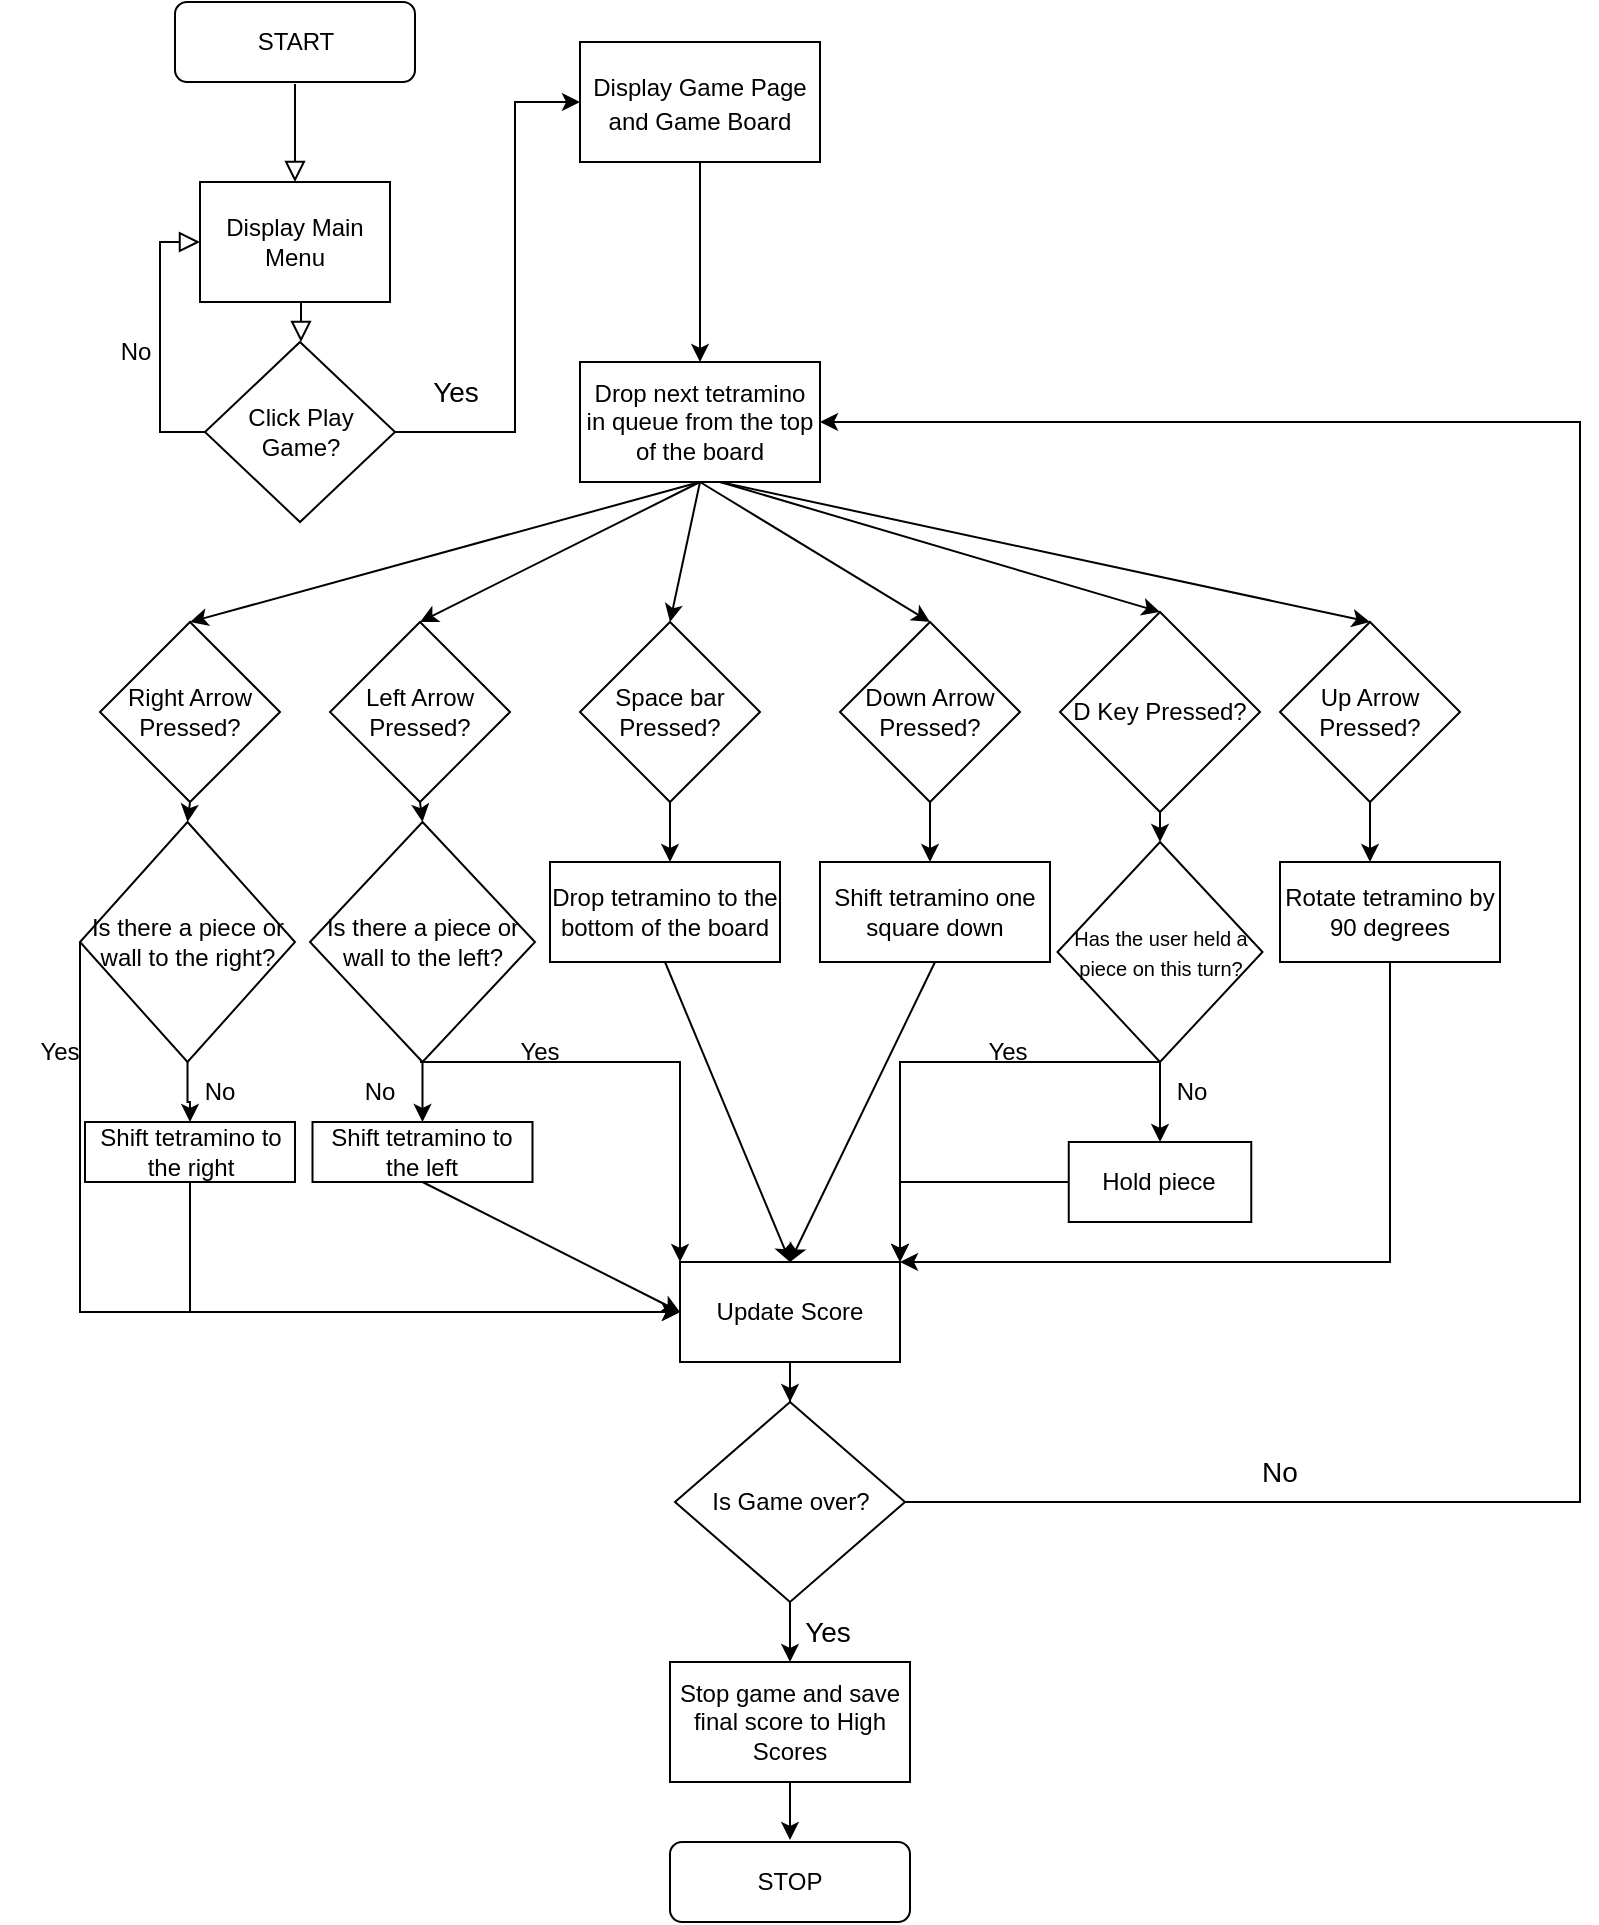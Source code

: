 <mxfile version="17.4.0" type="github">
  <diagram id="C5RBs43oDa-KdzZeNtuy" name="Page-1">
    <mxGraphModel dx="1843" dy="1023" grid="1" gridSize="10" guides="1" tooltips="1" connect="1" arrows="1" fold="1" page="1" pageScale="1" pageWidth="827" pageHeight="1169" math="0" shadow="0">
      <root>
        <mxCell id="WIyWlLk6GJQsqaUBKTNV-0" />
        <mxCell id="WIyWlLk6GJQsqaUBKTNV-1" parent="WIyWlLk6GJQsqaUBKTNV-0" />
        <mxCell id="WIyWlLk6GJQsqaUBKTNV-2" value="" style="rounded=0;html=1;jettySize=auto;orthogonalLoop=1;fontSize=11;endArrow=block;endFill=0;endSize=8;strokeWidth=1;shadow=0;labelBackgroundColor=none;edgeStyle=orthogonalEdgeStyle;" parent="WIyWlLk6GJQsqaUBKTNV-1" source="WIyWlLk6GJQsqaUBKTNV-3" edge="1">
          <mxGeometry relative="1" as="geometry">
            <mxPoint x="147.5" y="170" as="targetPoint" />
          </mxGeometry>
        </mxCell>
        <mxCell id="WIyWlLk6GJQsqaUBKTNV-3" value="START" style="rounded=1;whiteSpace=wrap;html=1;fontSize=12;glass=0;strokeWidth=1;shadow=0;perimeterSpacing=1;labelBackgroundColor=none;" parent="WIyWlLk6GJQsqaUBKTNV-1" vertex="1">
          <mxGeometry x="87.5" y="80" width="120" height="40" as="geometry" />
        </mxCell>
        <mxCell id="WIyWlLk6GJQsqaUBKTNV-7" value="Display Main Menu" style="rounded=0;whiteSpace=wrap;html=1;fontSize=12;glass=0;strokeWidth=1;shadow=0;" parent="WIyWlLk6GJQsqaUBKTNV-1" vertex="1">
          <mxGeometry x="100" y="170" width="95" height="60" as="geometry" />
        </mxCell>
        <mxCell id="W9i5GesQ2tfGDDkS3lG0-0" value="&lt;font style=&quot;font-size: 12px&quot;&gt;Click Play Game?&lt;/font&gt;" style="rhombus;whiteSpace=wrap;html=1;rounded=0;labelBackgroundColor=none;" parent="WIyWlLk6GJQsqaUBKTNV-1" vertex="1">
          <mxGeometry x="102.5" y="250" width="95" height="90" as="geometry" />
        </mxCell>
        <mxCell id="W9i5GesQ2tfGDDkS3lG0-1" value="" style="rounded=0;html=1;jettySize=auto;orthogonalLoop=1;fontSize=11;endArrow=block;endFill=0;endSize=8;strokeWidth=1;shadow=0;labelBackgroundColor=none;edgeStyle=orthogonalEdgeStyle;entryX=0.5;entryY=0;entryDx=0;entryDy=0;" parent="WIyWlLk6GJQsqaUBKTNV-1" target="W9i5GesQ2tfGDDkS3lG0-0" edge="1">
          <mxGeometry relative="1" as="geometry">
            <mxPoint x="147.5" y="230" as="sourcePoint" />
            <mxPoint x="157.5" y="180" as="targetPoint" />
            <Array as="points">
              <mxPoint x="150.5" y="230" />
              <mxPoint x="150.5" y="250" />
              <mxPoint x="150.5" y="250" />
            </Array>
          </mxGeometry>
        </mxCell>
        <mxCell id="W9i5GesQ2tfGDDkS3lG0-2" value="" style="rounded=0;html=1;jettySize=auto;orthogonalLoop=1;fontSize=11;endArrow=block;endFill=0;endSize=8;strokeWidth=1;shadow=0;labelBackgroundColor=none;edgeStyle=orthogonalEdgeStyle;entryX=0;entryY=0.5;entryDx=0;entryDy=0;exitX=0;exitY=0.5;exitDx=0;exitDy=0;" parent="WIyWlLk6GJQsqaUBKTNV-1" source="W9i5GesQ2tfGDDkS3lG0-0" target="WIyWlLk6GJQsqaUBKTNV-7" edge="1">
          <mxGeometry relative="1" as="geometry">
            <mxPoint x="167.5" y="141" as="sourcePoint" />
            <mxPoint x="167.5" y="190" as="targetPoint" />
          </mxGeometry>
        </mxCell>
        <mxCell id="W9i5GesQ2tfGDDkS3lG0-4" value="No" style="text;html=1;strokeColor=none;fillColor=none;align=center;verticalAlign=middle;whiteSpace=wrap;rounded=0;labelBackgroundColor=none;" parent="WIyWlLk6GJQsqaUBKTNV-1" vertex="1">
          <mxGeometry x="37.5" y="240" width="60" height="30" as="geometry" />
        </mxCell>
        <mxCell id="qoW1I6F26mte4N36F8aH-4" value="Drop next tetramino in queue from the top of the board" style="rounded=0;whiteSpace=wrap;html=1;labelBackgroundColor=none;" parent="WIyWlLk6GJQsqaUBKTNV-1" vertex="1">
          <mxGeometry x="290" y="260" width="120" height="60" as="geometry" />
        </mxCell>
        <mxCell id="g5UicYCo-fZH8GxGPrzt-4" value="" style="endArrow=classic;html=1;rounded=0;exitX=0.5;exitY=1;exitDx=0;exitDy=0;entryX=0.5;entryY=0;entryDx=0;entryDy=0;" edge="1" parent="WIyWlLk6GJQsqaUBKTNV-1" source="qoW1I6F26mte4N36F8aH-4" target="g5UicYCo-fZH8GxGPrzt-11">
          <mxGeometry width="50" height="50" relative="1" as="geometry">
            <mxPoint x="390" y="370" as="sourcePoint" />
            <mxPoint x="115" y="370" as="targetPoint" />
          </mxGeometry>
        </mxCell>
        <mxCell id="g5UicYCo-fZH8GxGPrzt-5" value="" style="endArrow=classic;html=1;rounded=0;exitX=0.5;exitY=1;exitDx=0;exitDy=0;entryX=0.5;entryY=0;entryDx=0;entryDy=0;" edge="1" parent="WIyWlLk6GJQsqaUBKTNV-1" source="qoW1I6F26mte4N36F8aH-4" target="g5UicYCo-fZH8GxGPrzt-12">
          <mxGeometry width="50" height="50" relative="1" as="geometry">
            <mxPoint x="370" y="330" as="sourcePoint" />
            <mxPoint x="230" y="370" as="targetPoint" />
          </mxGeometry>
        </mxCell>
        <mxCell id="g5UicYCo-fZH8GxGPrzt-6" value="" style="endArrow=classic;html=1;rounded=0;exitX=0.5;exitY=1;exitDx=0;exitDy=0;entryX=0.5;entryY=0;entryDx=0;entryDy=0;" edge="1" parent="WIyWlLk6GJQsqaUBKTNV-1" source="qoW1I6F26mte4N36F8aH-4" target="g5UicYCo-fZH8GxGPrzt-13">
          <mxGeometry width="50" height="50" relative="1" as="geometry">
            <mxPoint x="370" y="330" as="sourcePoint" />
            <mxPoint x="330" y="390" as="targetPoint" />
          </mxGeometry>
        </mxCell>
        <mxCell id="g5UicYCo-fZH8GxGPrzt-7" value="" style="endArrow=classic;html=1;rounded=0;exitX=0.5;exitY=1;exitDx=0;exitDy=0;entryX=0.5;entryY=0;entryDx=0;entryDy=0;" edge="1" parent="WIyWlLk6GJQsqaUBKTNV-1" source="qoW1I6F26mte4N36F8aH-4" target="g5UicYCo-fZH8GxGPrzt-14">
          <mxGeometry width="50" height="50" relative="1" as="geometry">
            <mxPoint x="370" y="330" as="sourcePoint" />
            <mxPoint x="440" y="390" as="targetPoint" />
          </mxGeometry>
        </mxCell>
        <mxCell id="g5UicYCo-fZH8GxGPrzt-8" value="" style="endArrow=classic;html=1;rounded=0;entryX=0.5;entryY=0;entryDx=0;entryDy=0;" edge="1" parent="WIyWlLk6GJQsqaUBKTNV-1" target="g5UicYCo-fZH8GxGPrzt-16">
          <mxGeometry width="50" height="50" relative="1" as="geometry">
            <mxPoint x="360" y="320" as="sourcePoint" />
            <mxPoint x="680" y="360" as="targetPoint" />
          </mxGeometry>
        </mxCell>
        <mxCell id="g5UicYCo-fZH8GxGPrzt-9" value="" style="endArrow=classic;html=1;rounded=0;entryX=0.5;entryY=0;entryDx=0;entryDy=0;" edge="1" parent="WIyWlLk6GJQsqaUBKTNV-1" target="g5UicYCo-fZH8GxGPrzt-15">
          <mxGeometry width="50" height="50" relative="1" as="geometry">
            <mxPoint x="360" y="320" as="sourcePoint" />
            <mxPoint x="550" y="380" as="targetPoint" />
          </mxGeometry>
        </mxCell>
        <mxCell id="g5UicYCo-fZH8GxGPrzt-11" value="Right Arrow Pressed?" style="rhombus;whiteSpace=wrap;html=1;" vertex="1" parent="WIyWlLk6GJQsqaUBKTNV-1">
          <mxGeometry x="50" y="390" width="90" height="90" as="geometry" />
        </mxCell>
        <mxCell id="g5UicYCo-fZH8GxGPrzt-12" value="Left Arrow Pressed?" style="rhombus;whiteSpace=wrap;html=1;" vertex="1" parent="WIyWlLk6GJQsqaUBKTNV-1">
          <mxGeometry x="165" y="390" width="90" height="90" as="geometry" />
        </mxCell>
        <mxCell id="g5UicYCo-fZH8GxGPrzt-13" value="Space bar Pressed?" style="rhombus;whiteSpace=wrap;html=1;" vertex="1" parent="WIyWlLk6GJQsqaUBKTNV-1">
          <mxGeometry x="290" y="390" width="90" height="90" as="geometry" />
        </mxCell>
        <mxCell id="g5UicYCo-fZH8GxGPrzt-14" value="Down Arrow Pressed?" style="rhombus;whiteSpace=wrap;html=1;" vertex="1" parent="WIyWlLk6GJQsqaUBKTNV-1">
          <mxGeometry x="420" y="390" width="90" height="90" as="geometry" />
        </mxCell>
        <mxCell id="g5UicYCo-fZH8GxGPrzt-15" value="D Key Pressed?" style="rhombus;whiteSpace=wrap;html=1;" vertex="1" parent="WIyWlLk6GJQsqaUBKTNV-1">
          <mxGeometry x="530" y="385" width="100" height="100" as="geometry" />
        </mxCell>
        <mxCell id="g5UicYCo-fZH8GxGPrzt-16" value="Up Arrow Pressed?" style="rhombus;whiteSpace=wrap;html=1;" vertex="1" parent="WIyWlLk6GJQsqaUBKTNV-1">
          <mxGeometry x="640" y="390" width="90" height="90" as="geometry" />
        </mxCell>
        <mxCell id="g5UicYCo-fZH8GxGPrzt-19" value="" style="endArrow=classic;html=1;rounded=0;exitX=0.5;exitY=1;exitDx=0;exitDy=0;entryX=0.5;entryY=0;entryDx=0;entryDy=0;" edge="1" parent="WIyWlLk6GJQsqaUBKTNV-1" source="g5UicYCo-fZH8GxGPrzt-11" target="g5UicYCo-fZH8GxGPrzt-29">
          <mxGeometry width="50" height="50" relative="1" as="geometry">
            <mxPoint x="390" y="610" as="sourcePoint" />
            <mxPoint x="115" y="510" as="targetPoint" />
          </mxGeometry>
        </mxCell>
        <mxCell id="g5UicYCo-fZH8GxGPrzt-21" value="" style="endArrow=classic;html=1;rounded=0;exitX=0.5;exitY=1;exitDx=0;exitDy=0;entryX=0.5;entryY=0;entryDx=0;entryDy=0;" edge="1" parent="WIyWlLk6GJQsqaUBKTNV-1" source="g5UicYCo-fZH8GxGPrzt-12" target="g5UicYCo-fZH8GxGPrzt-30">
          <mxGeometry width="50" height="50" relative="1" as="geometry">
            <mxPoint x="125" y="490" as="sourcePoint" />
            <mxPoint x="218" y="510" as="targetPoint" />
          </mxGeometry>
        </mxCell>
        <mxCell id="g5UicYCo-fZH8GxGPrzt-22" value="" style="endArrow=classic;html=1;rounded=0;exitX=0.5;exitY=1;exitDx=0;exitDy=0;" edge="1" parent="WIyWlLk6GJQsqaUBKTNV-1" source="g5UicYCo-fZH8GxGPrzt-13">
          <mxGeometry width="50" height="50" relative="1" as="geometry">
            <mxPoint x="135" y="500" as="sourcePoint" />
            <mxPoint x="335" y="510" as="targetPoint" />
          </mxGeometry>
        </mxCell>
        <mxCell id="g5UicYCo-fZH8GxGPrzt-23" value="" style="endArrow=classic;html=1;rounded=0;exitX=0.5;exitY=1;exitDx=0;exitDy=0;" edge="1" parent="WIyWlLk6GJQsqaUBKTNV-1" source="g5UicYCo-fZH8GxGPrzt-14">
          <mxGeometry width="50" height="50" relative="1" as="geometry">
            <mxPoint x="145" y="510" as="sourcePoint" />
            <mxPoint x="465" y="510" as="targetPoint" />
          </mxGeometry>
        </mxCell>
        <mxCell id="g5UicYCo-fZH8GxGPrzt-24" value="" style="endArrow=classic;html=1;rounded=0;exitX=0.5;exitY=1;exitDx=0;exitDy=0;entryX=0.5;entryY=0;entryDx=0;entryDy=0;" edge="1" parent="WIyWlLk6GJQsqaUBKTNV-1" source="g5UicYCo-fZH8GxGPrzt-15" target="g5UicYCo-fZH8GxGPrzt-31">
          <mxGeometry width="50" height="50" relative="1" as="geometry">
            <mxPoint x="155" y="520" as="sourcePoint" />
            <mxPoint x="580" y="520" as="targetPoint" />
          </mxGeometry>
        </mxCell>
        <mxCell id="g5UicYCo-fZH8GxGPrzt-25" value="" style="endArrow=classic;html=1;rounded=0;exitX=0.5;exitY=1;exitDx=0;exitDy=0;" edge="1" parent="WIyWlLk6GJQsqaUBKTNV-1" source="g5UicYCo-fZH8GxGPrzt-16">
          <mxGeometry width="50" height="50" relative="1" as="geometry">
            <mxPoint x="165" y="530" as="sourcePoint" />
            <mxPoint x="685" y="510" as="targetPoint" />
          </mxGeometry>
        </mxCell>
        <mxCell id="g5UicYCo-fZH8GxGPrzt-26" value="Drop tetramino to the bottom of the board" style="rounded=0;whiteSpace=wrap;html=1;" vertex="1" parent="WIyWlLk6GJQsqaUBKTNV-1">
          <mxGeometry x="275" y="510" width="115" height="50" as="geometry" />
        </mxCell>
        <mxCell id="g5UicYCo-fZH8GxGPrzt-27" value="Shift tetramino one square down" style="rounded=0;whiteSpace=wrap;html=1;" vertex="1" parent="WIyWlLk6GJQsqaUBKTNV-1">
          <mxGeometry x="410" y="510" width="115" height="50" as="geometry" />
        </mxCell>
        <mxCell id="g5UicYCo-fZH8GxGPrzt-28" value="Rotate tetramino by 90 degrees" style="rounded=0;whiteSpace=wrap;html=1;" vertex="1" parent="WIyWlLk6GJQsqaUBKTNV-1">
          <mxGeometry x="640" y="510" width="110" height="50" as="geometry" />
        </mxCell>
        <mxCell id="g5UicYCo-fZH8GxGPrzt-43" value="" style="edgeStyle=orthogonalEdgeStyle;rounded=0;orthogonalLoop=1;jettySize=auto;html=1;fontSize=12;" edge="1" parent="WIyWlLk6GJQsqaUBKTNV-1" source="g5UicYCo-fZH8GxGPrzt-29" target="g5UicYCo-fZH8GxGPrzt-42">
          <mxGeometry relative="1" as="geometry" />
        </mxCell>
        <mxCell id="g5UicYCo-fZH8GxGPrzt-29" value="Is there a piece or wall to the right?" style="rhombus;whiteSpace=wrap;html=1;" vertex="1" parent="WIyWlLk6GJQsqaUBKTNV-1">
          <mxGeometry x="40" y="490" width="107.5" height="120" as="geometry" />
        </mxCell>
        <mxCell id="g5UicYCo-fZH8GxGPrzt-30" value="Is there a piece or wall to the left?" style="rhombus;whiteSpace=wrap;html=1;" vertex="1" parent="WIyWlLk6GJQsqaUBKTNV-1">
          <mxGeometry x="155" y="490" width="112.5" height="120" as="geometry" />
        </mxCell>
        <mxCell id="g5UicYCo-fZH8GxGPrzt-31" value="&lt;font style=&quot;font-size: 10px&quot;&gt;Has the user held a piece on this turn?&lt;/font&gt;" style="rhombus;whiteSpace=wrap;html=1;" vertex="1" parent="WIyWlLk6GJQsqaUBKTNV-1">
          <mxGeometry x="528.75" y="500" width="102.5" height="110" as="geometry" />
        </mxCell>
        <mxCell id="g5UicYCo-fZH8GxGPrzt-35" value="" style="edgeStyle=orthogonalEdgeStyle;rounded=0;orthogonalLoop=1;jettySize=auto;html=1;fontSize=12;" edge="1" parent="WIyWlLk6GJQsqaUBKTNV-1" source="g5UicYCo-fZH8GxGPrzt-33" target="g5UicYCo-fZH8GxGPrzt-34">
          <mxGeometry relative="1" as="geometry" />
        </mxCell>
        <mxCell id="g5UicYCo-fZH8GxGPrzt-33" value="&lt;font style=&quot;font-size: 12px&quot;&gt;Update Score&lt;/font&gt;" style="rounded=0;whiteSpace=wrap;html=1;fontSize=10;" vertex="1" parent="WIyWlLk6GJQsqaUBKTNV-1">
          <mxGeometry x="340" y="710" width="110" height="50" as="geometry" />
        </mxCell>
        <mxCell id="g5UicYCo-fZH8GxGPrzt-34" value="&lt;font style=&quot;font-size: 12px&quot;&gt;Is Game over?&lt;/font&gt;" style="rhombus;whiteSpace=wrap;html=1;fontSize=10;rounded=0;" vertex="1" parent="WIyWlLk6GJQsqaUBKTNV-1">
          <mxGeometry x="337.5" y="780" width="115" height="100" as="geometry" />
        </mxCell>
        <mxCell id="g5UicYCo-fZH8GxGPrzt-36" value="" style="endArrow=classic;html=1;rounded=0;fontSize=12;exitX=0.5;exitY=1;exitDx=0;exitDy=0;entryX=0.5;entryY=0;entryDx=0;entryDy=0;" edge="1" parent="WIyWlLk6GJQsqaUBKTNV-1" source="g5UicYCo-fZH8GxGPrzt-26" target="g5UicYCo-fZH8GxGPrzt-33">
          <mxGeometry width="50" height="50" relative="1" as="geometry">
            <mxPoint x="390" y="480" as="sourcePoint" />
            <mxPoint x="440" y="430" as="targetPoint" />
          </mxGeometry>
        </mxCell>
        <mxCell id="g5UicYCo-fZH8GxGPrzt-37" value="" style="endArrow=classic;html=1;rounded=0;fontSize=12;exitX=0.5;exitY=1;exitDx=0;exitDy=0;entryX=0.5;entryY=0;entryDx=0;entryDy=0;" edge="1" parent="WIyWlLk6GJQsqaUBKTNV-1" source="g5UicYCo-fZH8GxGPrzt-27" target="g5UicYCo-fZH8GxGPrzt-33">
          <mxGeometry width="50" height="50" relative="1" as="geometry">
            <mxPoint x="342.5" y="570" as="sourcePoint" />
            <mxPoint x="405" y="720" as="targetPoint" />
          </mxGeometry>
        </mxCell>
        <mxCell id="g5UicYCo-fZH8GxGPrzt-38" value="" style="endArrow=classic;html=1;rounded=0;fontSize=12;exitX=0.5;exitY=1;exitDx=0;exitDy=0;entryX=1;entryY=0;entryDx=0;entryDy=0;" edge="1" parent="WIyWlLk6GJQsqaUBKTNV-1" source="g5UicYCo-fZH8GxGPrzt-28" target="g5UicYCo-fZH8GxGPrzt-33">
          <mxGeometry width="50" height="50" relative="1" as="geometry">
            <mxPoint x="390" y="480" as="sourcePoint" />
            <mxPoint x="440" y="430" as="targetPoint" />
            <Array as="points">
              <mxPoint x="695" y="710" />
              <mxPoint x="560" y="710" />
            </Array>
          </mxGeometry>
        </mxCell>
        <mxCell id="g5UicYCo-fZH8GxGPrzt-39" value="" style="endArrow=classic;html=1;rounded=0;fontSize=12;exitX=0;exitY=0.5;exitDx=0;exitDy=0;entryX=0;entryY=0.5;entryDx=0;entryDy=0;" edge="1" parent="WIyWlLk6GJQsqaUBKTNV-1" source="g5UicYCo-fZH8GxGPrzt-29" target="g5UicYCo-fZH8GxGPrzt-33">
          <mxGeometry width="50" height="50" relative="1" as="geometry">
            <mxPoint x="390" y="540" as="sourcePoint" />
            <mxPoint x="440" y="490" as="targetPoint" />
            <Array as="points">
              <mxPoint x="40" y="735" />
            </Array>
          </mxGeometry>
        </mxCell>
        <mxCell id="g5UicYCo-fZH8GxGPrzt-41" value="Yes" style="text;html=1;strokeColor=none;fillColor=none;align=center;verticalAlign=middle;whiteSpace=wrap;rounded=0;fontSize=12;" vertex="1" parent="WIyWlLk6GJQsqaUBKTNV-1">
          <mxGeometry y="590" width="60" height="30" as="geometry" />
        </mxCell>
        <mxCell id="g5UicYCo-fZH8GxGPrzt-42" value="Shift tetramino to the right" style="whiteSpace=wrap;html=1;" vertex="1" parent="WIyWlLk6GJQsqaUBKTNV-1">
          <mxGeometry x="42.5" y="640" width="105" height="30" as="geometry" />
        </mxCell>
        <mxCell id="g5UicYCo-fZH8GxGPrzt-44" value="No" style="text;html=1;strokeColor=none;fillColor=none;align=center;verticalAlign=middle;whiteSpace=wrap;rounded=0;fontSize=12;" vertex="1" parent="WIyWlLk6GJQsqaUBKTNV-1">
          <mxGeometry x="80" y="610" width="60" height="30" as="geometry" />
        </mxCell>
        <mxCell id="g5UicYCo-fZH8GxGPrzt-45" value="" style="endArrow=classic;html=1;rounded=0;fontSize=12;exitX=0.5;exitY=1;exitDx=0;exitDy=0;entryX=0;entryY=0.5;entryDx=0;entryDy=0;" edge="1" parent="WIyWlLk6GJQsqaUBKTNV-1" source="g5UicYCo-fZH8GxGPrzt-42" target="g5UicYCo-fZH8GxGPrzt-33">
          <mxGeometry width="50" height="50" relative="1" as="geometry">
            <mxPoint x="390" y="530" as="sourcePoint" />
            <mxPoint x="440" y="480" as="targetPoint" />
            <Array as="points">
              <mxPoint x="95" y="735" />
            </Array>
          </mxGeometry>
        </mxCell>
        <mxCell id="g5UicYCo-fZH8GxGPrzt-47" value="" style="endArrow=classic;html=1;rounded=0;fontSize=12;exitX=0.5;exitY=1;exitDx=0;exitDy=0;" edge="1" parent="WIyWlLk6GJQsqaUBKTNV-1" source="g5UicYCo-fZH8GxGPrzt-30">
          <mxGeometry width="50" height="50" relative="1" as="geometry">
            <mxPoint x="390" y="520" as="sourcePoint" />
            <mxPoint x="211.25" y="610" as="targetPoint" />
          </mxGeometry>
        </mxCell>
        <mxCell id="g5UicYCo-fZH8GxGPrzt-49" value="Shift tetramino to the left" style="rounded=0;whiteSpace=wrap;html=1;fontSize=12;" vertex="1" parent="WIyWlLk6GJQsqaUBKTNV-1">
          <mxGeometry x="156.25" y="640" width="110" height="30" as="geometry" />
        </mxCell>
        <mxCell id="g5UicYCo-fZH8GxGPrzt-50" value="" style="endArrow=classic;html=1;rounded=0;fontSize=12;exitX=0.5;exitY=1;exitDx=0;exitDy=0;entryX=0.5;entryY=0;entryDx=0;entryDy=0;" edge="1" parent="WIyWlLk6GJQsqaUBKTNV-1" source="g5UicYCo-fZH8GxGPrzt-30" target="g5UicYCo-fZH8GxGPrzt-49">
          <mxGeometry width="50" height="50" relative="1" as="geometry">
            <mxPoint x="390" y="550" as="sourcePoint" />
            <mxPoint x="440" y="500" as="targetPoint" />
          </mxGeometry>
        </mxCell>
        <mxCell id="g5UicYCo-fZH8GxGPrzt-51" value="No" style="text;html=1;strokeColor=none;fillColor=none;align=center;verticalAlign=middle;whiteSpace=wrap;rounded=0;fontSize=12;" vertex="1" parent="WIyWlLk6GJQsqaUBKTNV-1">
          <mxGeometry x="160" y="610" width="60" height="30" as="geometry" />
        </mxCell>
        <mxCell id="g5UicYCo-fZH8GxGPrzt-52" value="" style="endArrow=classic;html=1;rounded=0;fontSize=12;exitX=0.5;exitY=1;exitDx=0;exitDy=0;entryX=0;entryY=0.5;entryDx=0;entryDy=0;" edge="1" parent="WIyWlLk6GJQsqaUBKTNV-1" source="g5UicYCo-fZH8GxGPrzt-49" target="g5UicYCo-fZH8GxGPrzt-33">
          <mxGeometry width="50" height="50" relative="1" as="geometry">
            <mxPoint x="390" y="550" as="sourcePoint" />
            <mxPoint x="440" y="500" as="targetPoint" />
          </mxGeometry>
        </mxCell>
        <mxCell id="g5UicYCo-fZH8GxGPrzt-53" value="" style="endArrow=classic;html=1;rounded=0;fontSize=12;entryX=0;entryY=0;entryDx=0;entryDy=0;" edge="1" parent="WIyWlLk6GJQsqaUBKTNV-1" target="g5UicYCo-fZH8GxGPrzt-33">
          <mxGeometry width="50" height="50" relative="1" as="geometry">
            <mxPoint x="210" y="610" as="sourcePoint" />
            <mxPoint x="440" y="460" as="targetPoint" />
            <Array as="points">
              <mxPoint x="340" y="610" />
            </Array>
          </mxGeometry>
        </mxCell>
        <mxCell id="g5UicYCo-fZH8GxGPrzt-54" value="Yes" style="text;html=1;strokeColor=none;fillColor=none;align=center;verticalAlign=middle;whiteSpace=wrap;rounded=0;fontSize=12;" vertex="1" parent="WIyWlLk6GJQsqaUBKTNV-1">
          <mxGeometry x="240" y="590" width="60" height="30" as="geometry" />
        </mxCell>
        <mxCell id="g5UicYCo-fZH8GxGPrzt-55" value="Hold piece" style="rounded=0;whiteSpace=wrap;html=1;fontSize=12;" vertex="1" parent="WIyWlLk6GJQsqaUBKTNV-1">
          <mxGeometry x="534.38" y="650" width="91.25" height="40" as="geometry" />
        </mxCell>
        <mxCell id="g5UicYCo-fZH8GxGPrzt-56" value="" style="endArrow=classic;html=1;rounded=0;fontSize=12;exitX=0.5;exitY=1;exitDx=0;exitDy=0;entryX=0.5;entryY=0;entryDx=0;entryDy=0;" edge="1" parent="WIyWlLk6GJQsqaUBKTNV-1" source="g5UicYCo-fZH8GxGPrzt-31" target="g5UicYCo-fZH8GxGPrzt-55">
          <mxGeometry width="50" height="50" relative="1" as="geometry">
            <mxPoint x="390" y="620" as="sourcePoint" />
            <mxPoint x="440" y="570" as="targetPoint" />
          </mxGeometry>
        </mxCell>
        <mxCell id="g5UicYCo-fZH8GxGPrzt-57" value="" style="endArrow=classic;html=1;rounded=0;fontSize=12;exitX=0.5;exitY=1;exitDx=0;exitDy=0;entryX=1;entryY=0;entryDx=0;entryDy=0;" edge="1" parent="WIyWlLk6GJQsqaUBKTNV-1" source="g5UicYCo-fZH8GxGPrzt-31" target="g5UicYCo-fZH8GxGPrzt-33">
          <mxGeometry width="50" height="50" relative="1" as="geometry">
            <mxPoint x="390" y="620" as="sourcePoint" />
            <mxPoint x="440" y="570" as="targetPoint" />
            <Array as="points">
              <mxPoint x="450" y="610" />
            </Array>
          </mxGeometry>
        </mxCell>
        <mxCell id="g5UicYCo-fZH8GxGPrzt-58" value="Yes" style="text;html=1;strokeColor=none;fillColor=none;align=center;verticalAlign=middle;whiteSpace=wrap;rounded=0;fontSize=12;" vertex="1" parent="WIyWlLk6GJQsqaUBKTNV-1">
          <mxGeometry x="474.38" y="590" width="60" height="30" as="geometry" />
        </mxCell>
        <mxCell id="g5UicYCo-fZH8GxGPrzt-59" value="No" style="text;html=1;strokeColor=none;fillColor=none;align=center;verticalAlign=middle;whiteSpace=wrap;rounded=0;fontSize=12;" vertex="1" parent="WIyWlLk6GJQsqaUBKTNV-1">
          <mxGeometry x="565.63" y="610" width="60" height="30" as="geometry" />
        </mxCell>
        <mxCell id="g5UicYCo-fZH8GxGPrzt-60" value="" style="endArrow=classic;html=1;rounded=0;fontSize=12;exitX=0;exitY=0.5;exitDx=0;exitDy=0;" edge="1" parent="WIyWlLk6GJQsqaUBKTNV-1" source="g5UicYCo-fZH8GxGPrzt-55">
          <mxGeometry width="50" height="50" relative="1" as="geometry">
            <mxPoint x="390" y="620" as="sourcePoint" />
            <mxPoint x="450" y="710" as="targetPoint" />
            <Array as="points">
              <mxPoint x="450" y="670" />
            </Array>
          </mxGeometry>
        </mxCell>
        <mxCell id="g5UicYCo-fZH8GxGPrzt-61" value="" style="endArrow=classic;html=1;rounded=0;fontSize=12;exitX=1;exitY=0.5;exitDx=0;exitDy=0;entryX=1;entryY=0.5;entryDx=0;entryDy=0;" edge="1" parent="WIyWlLk6GJQsqaUBKTNV-1" source="g5UicYCo-fZH8GxGPrzt-34" target="qoW1I6F26mte4N36F8aH-4">
          <mxGeometry width="50" height="50" relative="1" as="geometry">
            <mxPoint x="390" y="840" as="sourcePoint" />
            <mxPoint x="440" y="790" as="targetPoint" />
            <Array as="points">
              <mxPoint x="790" y="830" />
              <mxPoint x="790" y="530" />
              <mxPoint x="790" y="290" />
            </Array>
          </mxGeometry>
        </mxCell>
        <mxCell id="g5UicYCo-fZH8GxGPrzt-62" value="No" style="text;html=1;strokeColor=none;fillColor=none;align=center;verticalAlign=middle;whiteSpace=wrap;rounded=0;fontSize=14;" vertex="1" parent="WIyWlLk6GJQsqaUBKTNV-1">
          <mxGeometry x="610" y="800" width="60" height="30" as="geometry" />
        </mxCell>
        <mxCell id="g5UicYCo-fZH8GxGPrzt-63" value="" style="endArrow=classic;html=1;rounded=0;fontSize=12;exitX=0.5;exitY=1;exitDx=0;exitDy=0;" edge="1" parent="WIyWlLk6GJQsqaUBKTNV-1" source="g5UicYCo-fZH8GxGPrzt-34" target="g5UicYCo-fZH8GxGPrzt-64">
          <mxGeometry width="50" height="50" relative="1" as="geometry">
            <mxPoint x="390" y="800" as="sourcePoint" />
            <mxPoint x="395" y="930" as="targetPoint" />
          </mxGeometry>
        </mxCell>
        <mxCell id="g5UicYCo-fZH8GxGPrzt-64" value="Stop game and save final score to High Scores" style="rounded=0;whiteSpace=wrap;html=1;fontSize=12;" vertex="1" parent="WIyWlLk6GJQsqaUBKTNV-1">
          <mxGeometry x="335" y="910" width="120" height="60" as="geometry" />
        </mxCell>
        <mxCell id="g5UicYCo-fZH8GxGPrzt-65" value="Yes" style="text;html=1;strokeColor=none;fillColor=none;align=center;verticalAlign=middle;whiteSpace=wrap;rounded=0;fontSize=14;" vertex="1" parent="WIyWlLk6GJQsqaUBKTNV-1">
          <mxGeometry x="384" y="880" width="60" height="30" as="geometry" />
        </mxCell>
        <mxCell id="g5UicYCo-fZH8GxGPrzt-66" value="" style="endArrow=classic;html=1;rounded=0;fontSize=14;exitX=1;exitY=0.5;exitDx=0;exitDy=0;entryX=0;entryY=0.5;entryDx=0;entryDy=0;" edge="1" parent="WIyWlLk6GJQsqaUBKTNV-1" source="W9i5GesQ2tfGDDkS3lG0-0" target="g5UicYCo-fZH8GxGPrzt-68">
          <mxGeometry width="50" height="50" relative="1" as="geometry">
            <mxPoint x="317.5" y="330" as="sourcePoint" />
            <mxPoint x="257.5" y="140" as="targetPoint" />
            <Array as="points">
              <mxPoint x="257.5" y="295" />
              <mxPoint x="257.5" y="130" />
            </Array>
          </mxGeometry>
        </mxCell>
        <mxCell id="g5UicYCo-fZH8GxGPrzt-68" value="&lt;font style=&quot;font-size: 12px&quot;&gt;Display Game Page and Game Board&lt;/font&gt;" style="rounded=0;whiteSpace=wrap;html=1;fontSize=14;" vertex="1" parent="WIyWlLk6GJQsqaUBKTNV-1">
          <mxGeometry x="290" y="100" width="120" height="60" as="geometry" />
        </mxCell>
        <mxCell id="g5UicYCo-fZH8GxGPrzt-69" value="Yes" style="text;html=1;strokeColor=none;fillColor=none;align=center;verticalAlign=middle;whiteSpace=wrap;rounded=0;fontSize=14;" vertex="1" parent="WIyWlLk6GJQsqaUBKTNV-1">
          <mxGeometry x="197.5" y="260" width="60" height="30" as="geometry" />
        </mxCell>
        <mxCell id="g5UicYCo-fZH8GxGPrzt-70" value="" style="endArrow=classic;html=1;rounded=0;fontSize=12;exitX=0.5;exitY=1;exitDx=0;exitDy=0;entryX=0.5;entryY=0;entryDx=0;entryDy=0;" edge="1" parent="WIyWlLk6GJQsqaUBKTNV-1" source="g5UicYCo-fZH8GxGPrzt-68" target="qoW1I6F26mte4N36F8aH-4">
          <mxGeometry width="50" height="50" relative="1" as="geometry">
            <mxPoint x="390" y="360" as="sourcePoint" />
            <mxPoint x="440" y="310" as="targetPoint" />
          </mxGeometry>
        </mxCell>
        <mxCell id="g5UicYCo-fZH8GxGPrzt-71" value="STOP" style="rounded=1;whiteSpace=wrap;html=1;fontSize=12;glass=0;strokeWidth=1;shadow=0;perimeterSpacing=1;labelBackgroundColor=none;" vertex="1" parent="WIyWlLk6GJQsqaUBKTNV-1">
          <mxGeometry x="335" y="1000" width="120" height="40" as="geometry" />
        </mxCell>
        <mxCell id="g5UicYCo-fZH8GxGPrzt-72" value="" style="endArrow=classic;html=1;rounded=0;fontSize=12;exitX=0.5;exitY=1;exitDx=0;exitDy=0;entryX=0.5;entryY=0;entryDx=0;entryDy=0;" edge="1" parent="WIyWlLk6GJQsqaUBKTNV-1" source="g5UicYCo-fZH8GxGPrzt-64" target="g5UicYCo-fZH8GxGPrzt-71">
          <mxGeometry width="50" height="50" relative="1" as="geometry">
            <mxPoint x="390" y="890" as="sourcePoint" />
            <mxPoint x="710" y="1040" as="targetPoint" />
            <Array as="points" />
          </mxGeometry>
        </mxCell>
      </root>
    </mxGraphModel>
  </diagram>
</mxfile>
